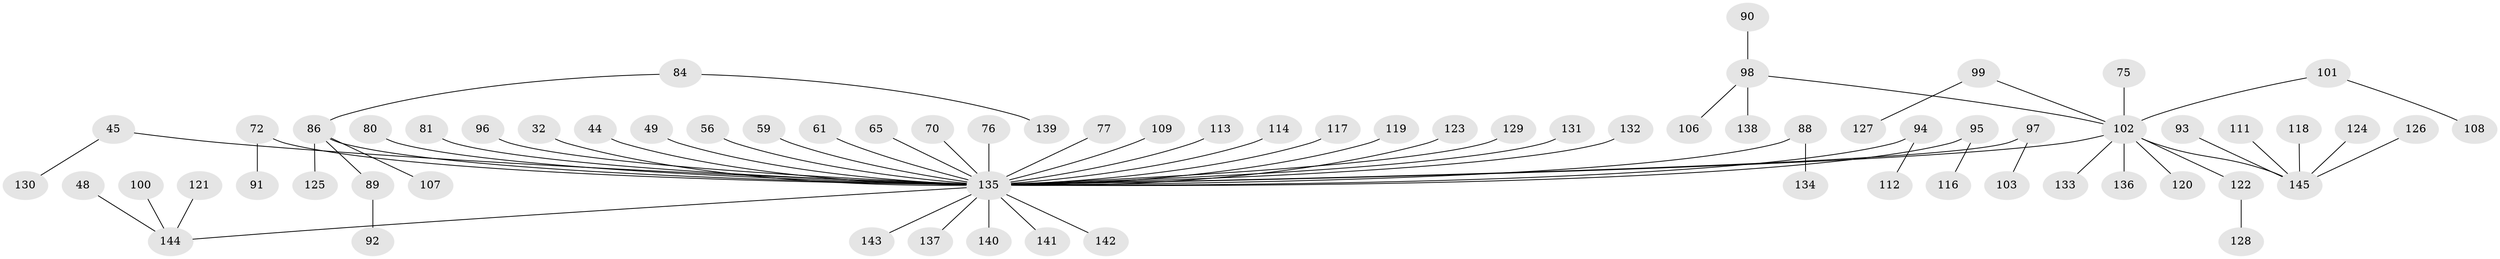 // original degree distribution, {4: 0.041379310344827586, 5: 0.034482758620689655, 7: 0.027586206896551724, 3: 0.10344827586206896, 6: 0.020689655172413793, 1: 0.5241379310344828, 2: 0.2482758620689655}
// Generated by graph-tools (version 1.1) at 2025/55/03/04/25 21:55:46]
// undirected, 72 vertices, 71 edges
graph export_dot {
graph [start="1"]
  node [color=gray90,style=filled];
  32;
  44;
  45;
  48;
  49;
  56;
  59;
  61;
  65;
  70;
  72;
  75;
  76;
  77;
  80;
  81;
  84;
  86 [super="+22+50"];
  88 [super="+82"];
  89 [super="+79"];
  90;
  91;
  92;
  93;
  94;
  95;
  96;
  97;
  98 [super="+71"];
  99 [super="+69"];
  100;
  101;
  102 [super="+46+74+78+43+58+62+73"];
  103;
  106;
  107;
  108;
  109;
  111;
  112;
  113;
  114;
  116;
  117;
  118;
  119;
  120;
  121;
  122;
  123;
  124;
  125;
  126;
  127;
  128;
  129;
  130;
  131;
  132;
  133;
  134;
  135 [super="+63+110+39"];
  136;
  137;
  138;
  139;
  140;
  141;
  142;
  143;
  144 [super="+25+30"];
  145 [super="+66+55+105+83+115"];
  32 -- 135;
  44 -- 135;
  45 -- 130;
  45 -- 135;
  48 -- 144;
  49 -- 135;
  56 -- 135;
  59 -- 135;
  61 -- 135;
  65 -- 135;
  70 -- 135;
  72 -- 91;
  72 -- 135;
  75 -- 102;
  76 -- 135;
  77 -- 135;
  80 -- 135;
  81 -- 135;
  84 -- 139;
  84 -- 86;
  86 -- 107;
  86 -- 125;
  86 -- 89;
  86 -- 135;
  88 -- 134;
  88 -- 135;
  89 -- 92;
  90 -- 98;
  93 -- 145;
  94 -- 112;
  94 -- 135;
  95 -- 116;
  95 -- 135;
  96 -- 135;
  97 -- 103;
  97 -- 135;
  98 -- 102;
  98 -- 138;
  98 -- 106;
  99 -- 102;
  99 -- 127;
  100 -- 144;
  101 -- 108;
  101 -- 102;
  102 -- 133;
  102 -- 120;
  102 -- 122;
  102 -- 145;
  102 -- 136;
  102 -- 135;
  109 -- 135;
  111 -- 145;
  113 -- 135;
  114 -- 135;
  117 -- 135;
  118 -- 145;
  119 -- 135;
  121 -- 144;
  122 -- 128;
  123 -- 135;
  124 -- 145;
  126 -- 145;
  129 -- 135;
  131 -- 135;
  132 -- 135;
  135 -- 140;
  135 -- 137;
  135 -- 141;
  135 -- 142;
  135 -- 144;
  135 -- 143;
}
